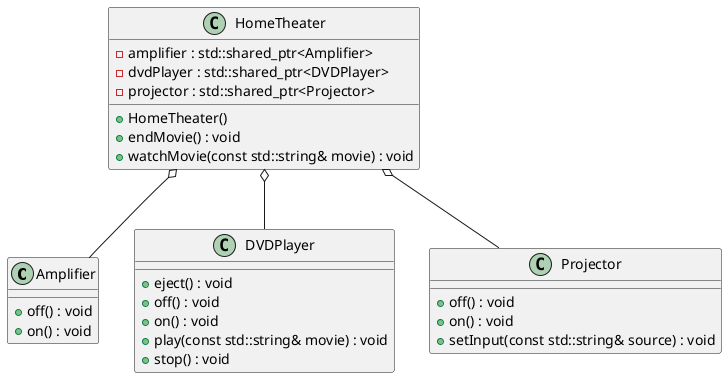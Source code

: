 @startuml





/' Objects '/

class Amplifier {
	+off() : void
	+on() : void
}


class DVDPlayer {
	+eject() : void
	+off() : void
	+on() : void
	+play(const std::string& movie) : void
	+stop() : void
}


class HomeTheater {
	+HomeTheater()
	-amplifier : std::shared_ptr<Amplifier>
	-dvdPlayer : std::shared_ptr<DVDPlayer>
	-projector : std::shared_ptr<Projector>
	+endMovie() : void
	+watchMovie(const std::string& movie) : void
}


class Projector {
	+off() : void
	+on() : void
	+setInput(const std::string& source) : void
}





/' Inheritance relationships '/




/' Aggregation relationships '/

HomeTheater o-- Amplifier


HomeTheater o-- DVDPlayer


HomeTheater o-- Projector






/' Nested objects '/



@enduml
